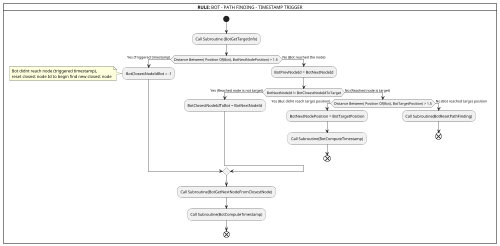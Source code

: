 @startuml

scale 500 width

card "**RULE:** BOT - PATH FINDING - TIMESTAMP TRIGGER" {
    start

    :Call Subroutine (BotGetTargetInfo);

    if (Distance Between( Position Of(Bot), BotNextNodePosition) > 1.5 ) then (Yes (Triggered timestamp))
        :BotClosestNodeIdBot = -1;
        note left: Bot didnt reach node (triggered timestamp),\nreset closest node Id to begin find new closest node
    else (No (Bot reached the node))
        :BotPrevNodeId = BotNextNodeId;
        if (BotNextNodeId != BotClosestNodeIdToTarget) then (Yes (Reached node is not target))
            :BotClosestNodeIdToBot = BotNextNodeId;
        else (No (Reached node is target))
            if (Distance Between( Position Of(Bot), BotTargetPosition) > 1.5) then (Yes (But didnt reach target position))
                :BotNextNodePosition = BotTargetPosition;
                :Call Subroutine(BotComputeTimestamp);
                end;
            else (No (Bot reached target position)
                :Call Subroutine(BotResetPathFinding);
                end;
            endif;
        endif;
    endif;

    :Call Subroutine(BotGetNextNodeFromClosestNode);
    :Call Subroutine(BotComputeTimestamp);

    end;
}

@enduml
